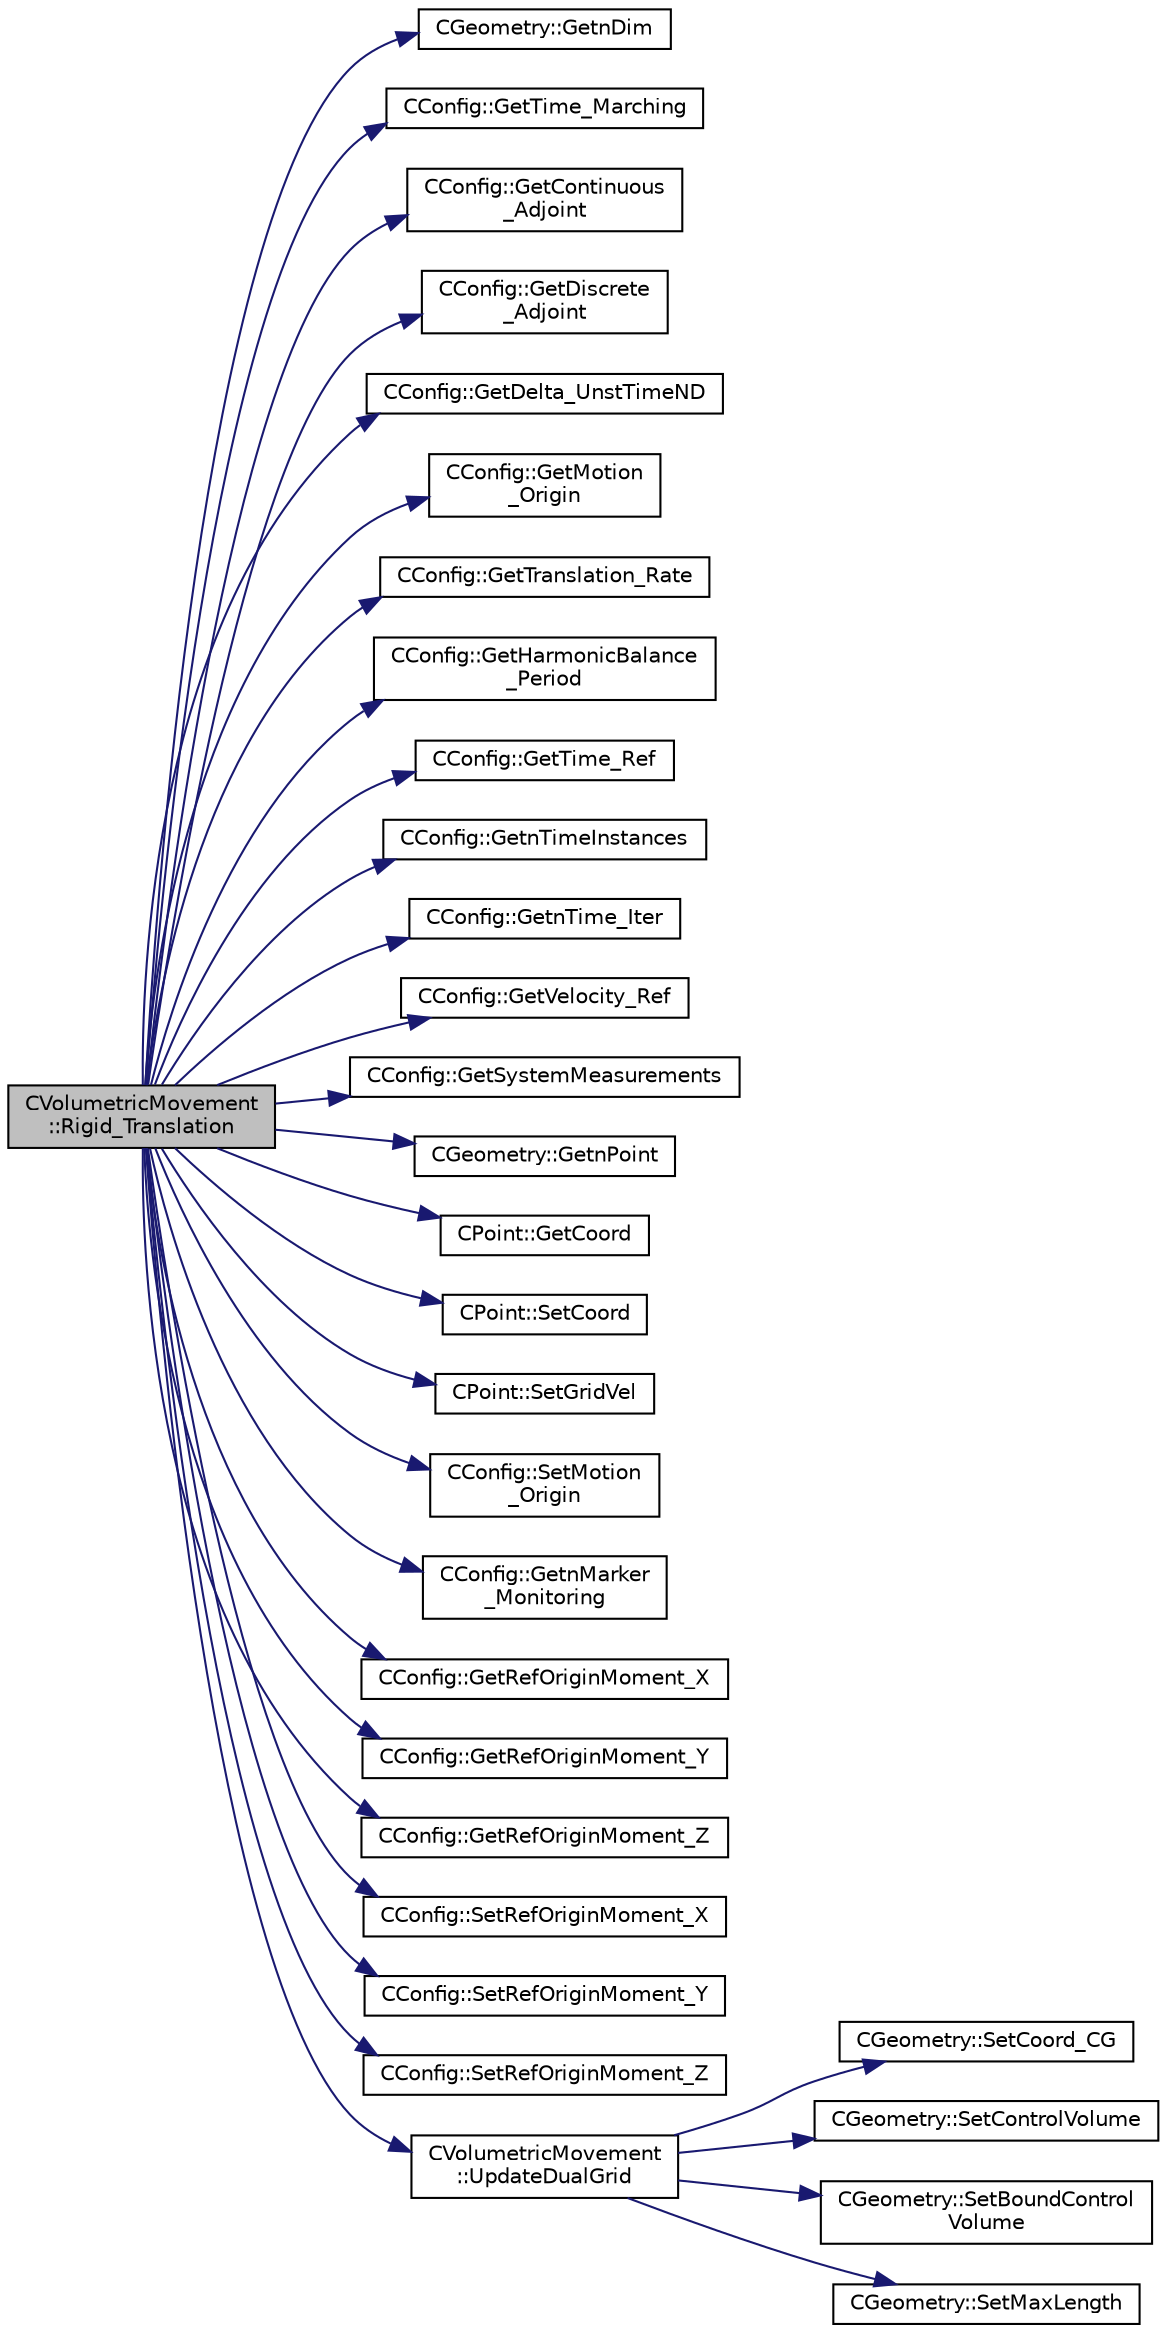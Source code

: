 digraph "CVolumetricMovement::Rigid_Translation"
{
  edge [fontname="Helvetica",fontsize="10",labelfontname="Helvetica",labelfontsize="10"];
  node [fontname="Helvetica",fontsize="10",shape=record];
  rankdir="LR";
  Node537 [label="CVolumetricMovement\l::Rigid_Translation",height=0.2,width=0.4,color="black", fillcolor="grey75", style="filled", fontcolor="black"];
  Node537 -> Node538 [color="midnightblue",fontsize="10",style="solid",fontname="Helvetica"];
  Node538 [label="CGeometry::GetnDim",height=0.2,width=0.4,color="black", fillcolor="white", style="filled",URL="$class_c_geometry.html#a2af01006c0c4f74ba089582f1a3587fe",tooltip="Get number of coordinates. "];
  Node537 -> Node539 [color="midnightblue",fontsize="10",style="solid",fontname="Helvetica"];
  Node539 [label="CConfig::GetTime_Marching",height=0.2,width=0.4,color="black", fillcolor="white", style="filled",URL="$class_c_config.html#a864d499ce740184803607801c47abda7",tooltip="Provides information about the time integration, and change the write in the output files information..."];
  Node537 -> Node540 [color="midnightblue",fontsize="10",style="solid",fontname="Helvetica"];
  Node540 [label="CConfig::GetContinuous\l_Adjoint",height=0.2,width=0.4,color="black", fillcolor="white", style="filled",URL="$class_c_config.html#a2917fd8eeb6a8bf275a3fc351aac2a5e",tooltip="Determines if problem is adjoint. "];
  Node537 -> Node541 [color="midnightblue",fontsize="10",style="solid",fontname="Helvetica"];
  Node541 [label="CConfig::GetDiscrete\l_Adjoint",height=0.2,width=0.4,color="black", fillcolor="white", style="filled",URL="$class_c_config.html#abe9f117dab934d76e518a9e8e40b142a",tooltip="Get the indicator whether we are solving an discrete adjoint problem. "];
  Node537 -> Node542 [color="midnightblue",fontsize="10",style="solid",fontname="Helvetica"];
  Node542 [label="CConfig::GetDelta_UnstTimeND",height=0.2,width=0.4,color="black", fillcolor="white", style="filled",URL="$class_c_config.html#a417b45d0da107126e803258901f57920",tooltip="If we are prforming an unsteady simulation, there is only one value of the time step for the complete..."];
  Node537 -> Node543 [color="midnightblue",fontsize="10",style="solid",fontname="Helvetica"];
  Node543 [label="CConfig::GetMotion\l_Origin",height=0.2,width=0.4,color="black", fillcolor="white", style="filled",URL="$class_c_config.html#a7847fc19344441837f0e497d48aaca16",tooltip="Get the mesh motion origin. "];
  Node537 -> Node544 [color="midnightblue",fontsize="10",style="solid",fontname="Helvetica"];
  Node544 [label="CConfig::GetTranslation_Rate",height=0.2,width=0.4,color="black", fillcolor="white", style="filled",URL="$class_c_config.html#a07c2f8c497fea1df4f661dacfc55af3d",tooltip="Get the translational velocity of the mesh. "];
  Node537 -> Node545 [color="midnightblue",fontsize="10",style="solid",fontname="Helvetica"];
  Node545 [label="CConfig::GetHarmonicBalance\l_Period",height=0.2,width=0.4,color="black", fillcolor="white", style="filled",URL="$class_c_config.html#a7d9f0904ed8e25c7d479bb22956ae6fc",tooltip="Retrieves the period of oscillations to be used with Harmonic Balance. "];
  Node537 -> Node546 [color="midnightblue",fontsize="10",style="solid",fontname="Helvetica"];
  Node546 [label="CConfig::GetTime_Ref",height=0.2,width=0.4,color="black", fillcolor="white", style="filled",URL="$class_c_config.html#a08a17689e8bcd7b952b530fcb5a44842",tooltip="Get the value of the reference time for non-dimensionalization. "];
  Node537 -> Node547 [color="midnightblue",fontsize="10",style="solid",fontname="Helvetica"];
  Node547 [label="CConfig::GetnTimeInstances",height=0.2,width=0.4,color="black", fillcolor="white", style="filled",URL="$class_c_config.html#a2e52fd45c8b5179c9cb3ce5fff935f11",tooltip="Retrieves the number of periodic time instances for Harmonic Balance. "];
  Node537 -> Node548 [color="midnightblue",fontsize="10",style="solid",fontname="Helvetica"];
  Node548 [label="CConfig::GetnTime_Iter",height=0.2,width=0.4,color="black", fillcolor="white", style="filled",URL="$class_c_config.html#ace224394bbd9137de2367a6bd1cc9dcd",tooltip="Get the number of time iterations. "];
  Node537 -> Node549 [color="midnightblue",fontsize="10",style="solid",fontname="Helvetica"];
  Node549 [label="CConfig::GetVelocity_Ref",height=0.2,width=0.4,color="black", fillcolor="white", style="filled",URL="$class_c_config.html#a8f2c6f68c1e3756237596a7274e713f4",tooltip="Get the value of the reference velocity for non-dimensionalization. "];
  Node537 -> Node550 [color="midnightblue",fontsize="10",style="solid",fontname="Helvetica"];
  Node550 [label="CConfig::GetSystemMeasurements",height=0.2,width=0.4,color="black", fillcolor="white", style="filled",URL="$class_c_config.html#afbc5c2467fd51eafa6e05e5bda7d3d3e",tooltip="Governing equations of the flow (it can be different from the run time equation). ..."];
  Node537 -> Node551 [color="midnightblue",fontsize="10",style="solid",fontname="Helvetica"];
  Node551 [label="CGeometry::GetnPoint",height=0.2,width=0.4,color="black", fillcolor="white", style="filled",URL="$class_c_geometry.html#aa68b666b38f4d2c7021736ae86940f44",tooltip="Get number of points. "];
  Node537 -> Node552 [color="midnightblue",fontsize="10",style="solid",fontname="Helvetica"];
  Node552 [label="CPoint::GetCoord",height=0.2,width=0.4,color="black", fillcolor="white", style="filled",URL="$class_c_point.html#a95fe081d22e96e190cb3edcbf0d6525f",tooltip="Get the coordinates dor the control volume. "];
  Node537 -> Node553 [color="midnightblue",fontsize="10",style="solid",fontname="Helvetica"];
  Node553 [label="CPoint::SetCoord",height=0.2,width=0.4,color="black", fillcolor="white", style="filled",URL="$class_c_point.html#a65e00c853fad29849662f3a66d56f7e0",tooltip="Set the coordinates for the control volume. "];
  Node537 -> Node554 [color="midnightblue",fontsize="10",style="solid",fontname="Helvetica"];
  Node554 [label="CPoint::SetGridVel",height=0.2,width=0.4,color="black", fillcolor="white", style="filled",URL="$class_c_point.html#a01131de373dba211a7093ecc44238e1e",tooltip="Set the value of the grid velocity at the point. "];
  Node537 -> Node555 [color="midnightblue",fontsize="10",style="solid",fontname="Helvetica"];
  Node555 [label="CConfig::SetMotion\l_Origin",height=0.2,width=0.4,color="black", fillcolor="white", style="filled",URL="$class_c_config.html#ad761924bd364e11d598cc54abf7f8cb6",tooltip="Set the mesh motion origin. "];
  Node537 -> Node556 [color="midnightblue",fontsize="10",style="solid",fontname="Helvetica"];
  Node556 [label="CConfig::GetnMarker\l_Monitoring",height=0.2,width=0.4,color="black", fillcolor="white", style="filled",URL="$class_c_config.html#a62a92b26c1300323f4a4a035ec19af1a",tooltip="Get the total number of monitoring markers. "];
  Node537 -> Node557 [color="midnightblue",fontsize="10",style="solid",fontname="Helvetica"];
  Node557 [label="CConfig::GetRefOriginMoment_X",height=0.2,width=0.4,color="black", fillcolor="white", style="filled",URL="$class_c_config.html#ad16ba9ced46f18677ba639a6d31b8fc4",tooltip="Get reference origin x-coordinate for moment computation. "];
  Node537 -> Node558 [color="midnightblue",fontsize="10",style="solid",fontname="Helvetica"];
  Node558 [label="CConfig::GetRefOriginMoment_Y",height=0.2,width=0.4,color="black", fillcolor="white", style="filled",URL="$class_c_config.html#a7f4c4d90f8a12ff8f1cdc01c5cef1352",tooltip="Get reference origin y-coordinate for moment computation. "];
  Node537 -> Node559 [color="midnightblue",fontsize="10",style="solid",fontname="Helvetica"];
  Node559 [label="CConfig::GetRefOriginMoment_Z",height=0.2,width=0.4,color="black", fillcolor="white", style="filled",URL="$class_c_config.html#af9450905a87ebfc471c560e25dc5fcf4",tooltip="Get reference origin z-coordinate for moment computation. "];
  Node537 -> Node560 [color="midnightblue",fontsize="10",style="solid",fontname="Helvetica"];
  Node560 [label="CConfig::SetRefOriginMoment_X",height=0.2,width=0.4,color="black", fillcolor="white", style="filled",URL="$class_c_config.html#a6ca8f557014e78ee9086efefa37513f1",tooltip="Set reference origin x-coordinate for moment computation. "];
  Node537 -> Node561 [color="midnightblue",fontsize="10",style="solid",fontname="Helvetica"];
  Node561 [label="CConfig::SetRefOriginMoment_Y",height=0.2,width=0.4,color="black", fillcolor="white", style="filled",URL="$class_c_config.html#a6adc72e34adb72c23b38cd1cf557ea19",tooltip="Set reference origin y-coordinate for moment computation. "];
  Node537 -> Node562 [color="midnightblue",fontsize="10",style="solid",fontname="Helvetica"];
  Node562 [label="CConfig::SetRefOriginMoment_Z",height=0.2,width=0.4,color="black", fillcolor="white", style="filled",URL="$class_c_config.html#a009fb5f6b1c3a184a5c03ae95996e6e7",tooltip="Set reference origin z-coordinate for moment computation. "];
  Node537 -> Node563 [color="midnightblue",fontsize="10",style="solid",fontname="Helvetica"];
  Node563 [label="CVolumetricMovement\l::UpdateDualGrid",height=0.2,width=0.4,color="black", fillcolor="white", style="filled",URL="$class_c_volumetric_movement.html#a434fc9989fc773704d174d048a4ca61e",tooltip="Update the dual grid after the grid movement (edges and control volumes). "];
  Node563 -> Node564 [color="midnightblue",fontsize="10",style="solid",fontname="Helvetica"];
  Node564 [label="CGeometry::SetCoord_CG",height=0.2,width=0.4,color="black", fillcolor="white", style="filled",URL="$class_c_geometry.html#a83962c234a9cafc63a3d4a8f2ac48875",tooltip="Sets CG coordinates. "];
  Node563 -> Node565 [color="midnightblue",fontsize="10",style="solid",fontname="Helvetica"];
  Node565 [label="CGeometry::SetControlVolume",height=0.2,width=0.4,color="black", fillcolor="white", style="filled",URL="$class_c_geometry.html#a2801527cce396e9b4f8d91a57fe82712",tooltip="Sets control volume. "];
  Node563 -> Node566 [color="midnightblue",fontsize="10",style="solid",fontname="Helvetica"];
  Node566 [label="CGeometry::SetBoundControl\lVolume",height=0.2,width=0.4,color="black", fillcolor="white", style="filled",URL="$class_c_geometry.html#adf22bc637db1c4d9dd150c6185ab1566",tooltip="A virtual member. "];
  Node563 -> Node567 [color="midnightblue",fontsize="10",style="solid",fontname="Helvetica"];
  Node567 [label="CGeometry::SetMaxLength",height=0.2,width=0.4,color="black", fillcolor="white", style="filled",URL="$class_c_geometry.html#a6eee72ed5a355f210937e6ea2b10b961",tooltip="Set max length. "];
}
